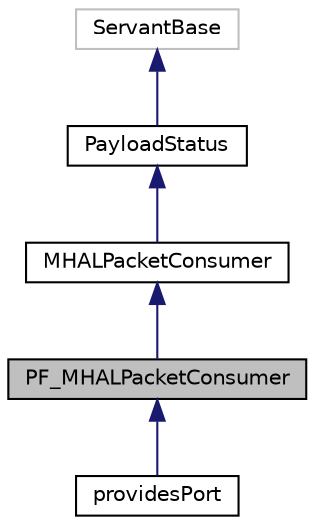 digraph "PF_MHALPacketConsumer"
{
 // INTERACTIVE_SVG=YES
  edge [fontname="Helvetica",fontsize="10",labelfontname="Helvetica",labelfontsize="10"];
  node [fontname="Helvetica",fontsize="10",shape=record];
  Node1 [label="PF_MHALPacketConsumer",height=0.2,width=0.4,color="black", fillcolor="grey75", style="filled", fontcolor="black"];
  Node2 -> Node1 [dir="back",color="midnightblue",fontsize="10",style="solid",fontname="Helvetica"];
  Node2 [label="MHALPacketConsumer",height=0.2,width=0.4,color="black", fillcolor="white", style="filled",URL="$class_p_o_a___m_h_a_l_1_1_m_h_a_l_packet_consumer.html"];
  Node3 -> Node2 [dir="back",color="midnightblue",fontsize="10",style="solid",fontname="Helvetica"];
  Node3 [label="PayloadStatus",height=0.2,width=0.4,color="black", fillcolor="white", style="filled",URL="$class_p_o_a___packet_1_1_payload_status.html"];
  Node4 -> Node3 [dir="back",color="midnightblue",fontsize="10",style="solid",fontname="Helvetica"];
  Node4 [label="ServantBase",height=0.2,width=0.4,color="grey75", fillcolor="white", style="filled"];
  Node1 -> Node5 [dir="back",color="midnightblue",fontsize="10",style="solid",fontname="Helvetica"];
  Node5 [label="providesPort",height=0.2,width=0.4,color="black", fillcolor="white", style="filled",URL="$class_m_h_a_l___p_f_1_1provides_port.html"];
}
